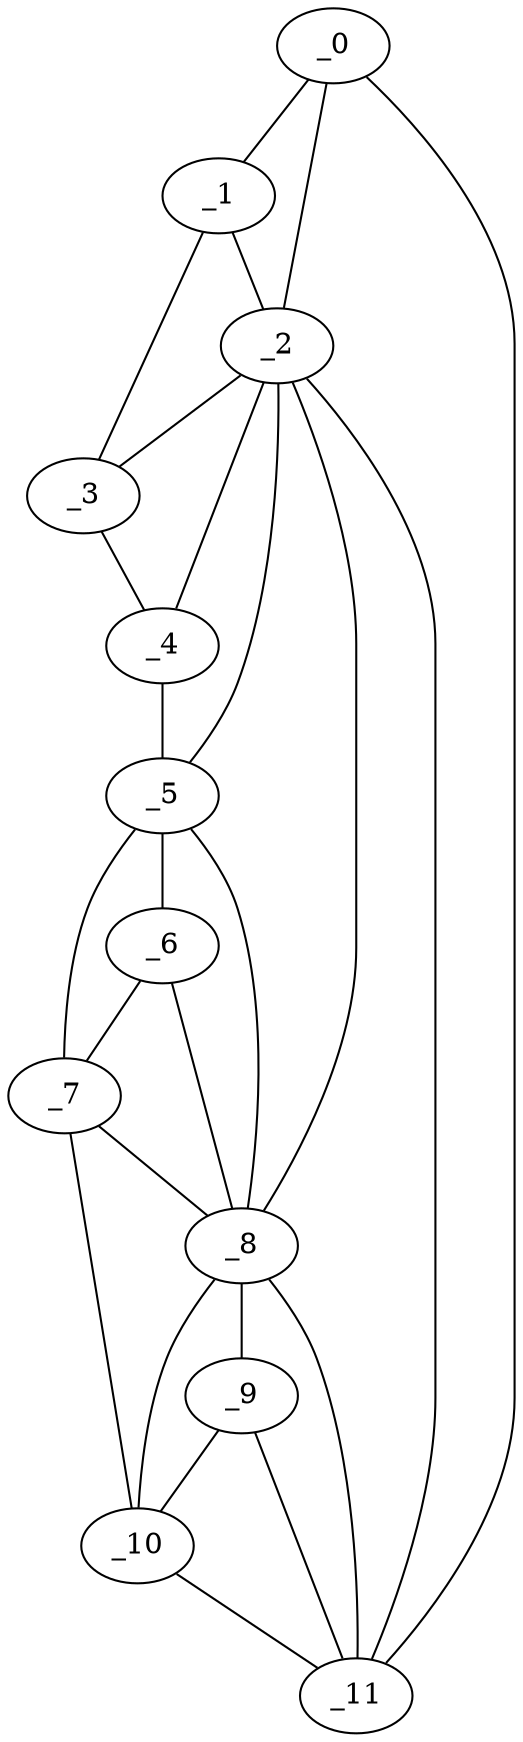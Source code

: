 graph "obj53__315.gxl" {
	_0	 [x=6,
		y=71];
	_1	 [x=13,
		y=44];
	_0 -- _1	 [valence=1];
	_2	 [x=39,
		y=56];
	_0 -- _2	 [valence=1];
	_11	 [x=121,
		y=79];
	_0 -- _11	 [valence=1];
	_1 -- _2	 [valence=2];
	_3	 [x=71,
		y=25];
	_1 -- _3	 [valence=1];
	_2 -- _3	 [valence=2];
	_4	 [x=80,
		y=26];
	_2 -- _4	 [valence=1];
	_5	 [x=87,
		y=28];
	_2 -- _5	 [valence=2];
	_8	 [x=111,
		y=64];
	_2 -- _8	 [valence=1];
	_2 -- _11	 [valence=2];
	_3 -- _4	 [valence=1];
	_4 -- _5	 [valence=1];
	_6	 [x=97,
		y=33];
	_5 -- _6	 [valence=2];
	_7	 [x=103,
		y=35];
	_5 -- _7	 [valence=1];
	_5 -- _8	 [valence=2];
	_6 -- _7	 [valence=1];
	_6 -- _8	 [valence=2];
	_7 -- _8	 [valence=2];
	_10	 [x=121,
		y=47];
	_7 -- _10	 [valence=1];
	_9	 [x=118,
		y=66];
	_8 -- _9	 [valence=2];
	_8 -- _10	 [valence=1];
	_8 -- _11	 [valence=1];
	_9 -- _10	 [valence=2];
	_9 -- _11	 [valence=1];
	_10 -- _11	 [valence=1];
}
